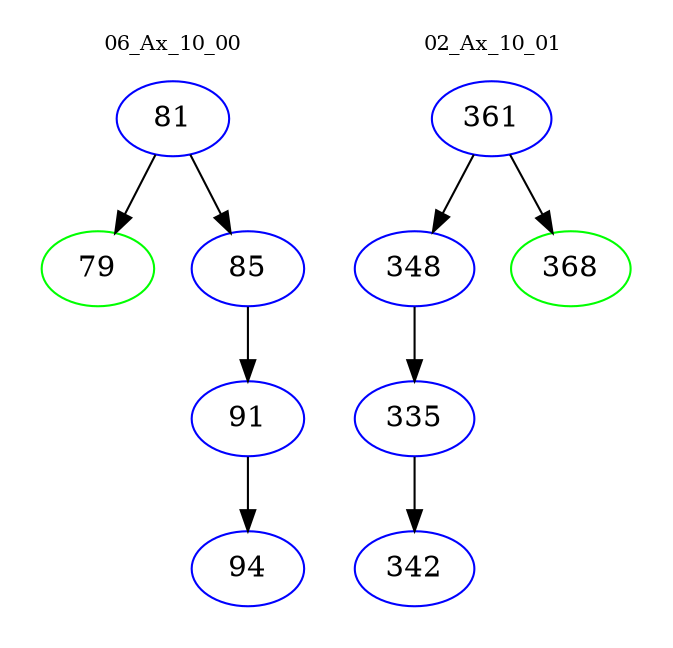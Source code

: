digraph{
subgraph cluster_0 {
color = white
label = "06_Ax_10_00";
fontsize=10;
T0_81 [label="81", color="blue"]
T0_81 -> T0_79 [color="black"]
T0_79 [label="79", color="green"]
T0_81 -> T0_85 [color="black"]
T0_85 [label="85", color="blue"]
T0_85 -> T0_91 [color="black"]
T0_91 [label="91", color="blue"]
T0_91 -> T0_94 [color="black"]
T0_94 [label="94", color="blue"]
}
subgraph cluster_1 {
color = white
label = "02_Ax_10_01";
fontsize=10;
T1_361 [label="361", color="blue"]
T1_361 -> T1_348 [color="black"]
T1_348 [label="348", color="blue"]
T1_348 -> T1_335 [color="black"]
T1_335 [label="335", color="blue"]
T1_335 -> T1_342 [color="black"]
T1_342 [label="342", color="blue"]
T1_361 -> T1_368 [color="black"]
T1_368 [label="368", color="green"]
}
}
